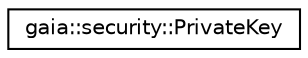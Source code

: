 digraph G
{
  edge [fontname="Helvetica",fontsize="10",labelfontname="Helvetica",labelfontsize="10"];
  node [fontname="Helvetica",fontsize="10",shape=record];
  rankdir=LR;
  Node1 [label="gaia::security::PrivateKey",height=0.2,width=0.4,color="black", fillcolor="white", style="filled",URL="$df/dde/classgaia_1_1security_1_1_private_key.html",tooltip="Provides API to encrypt and decrypt."];
}
